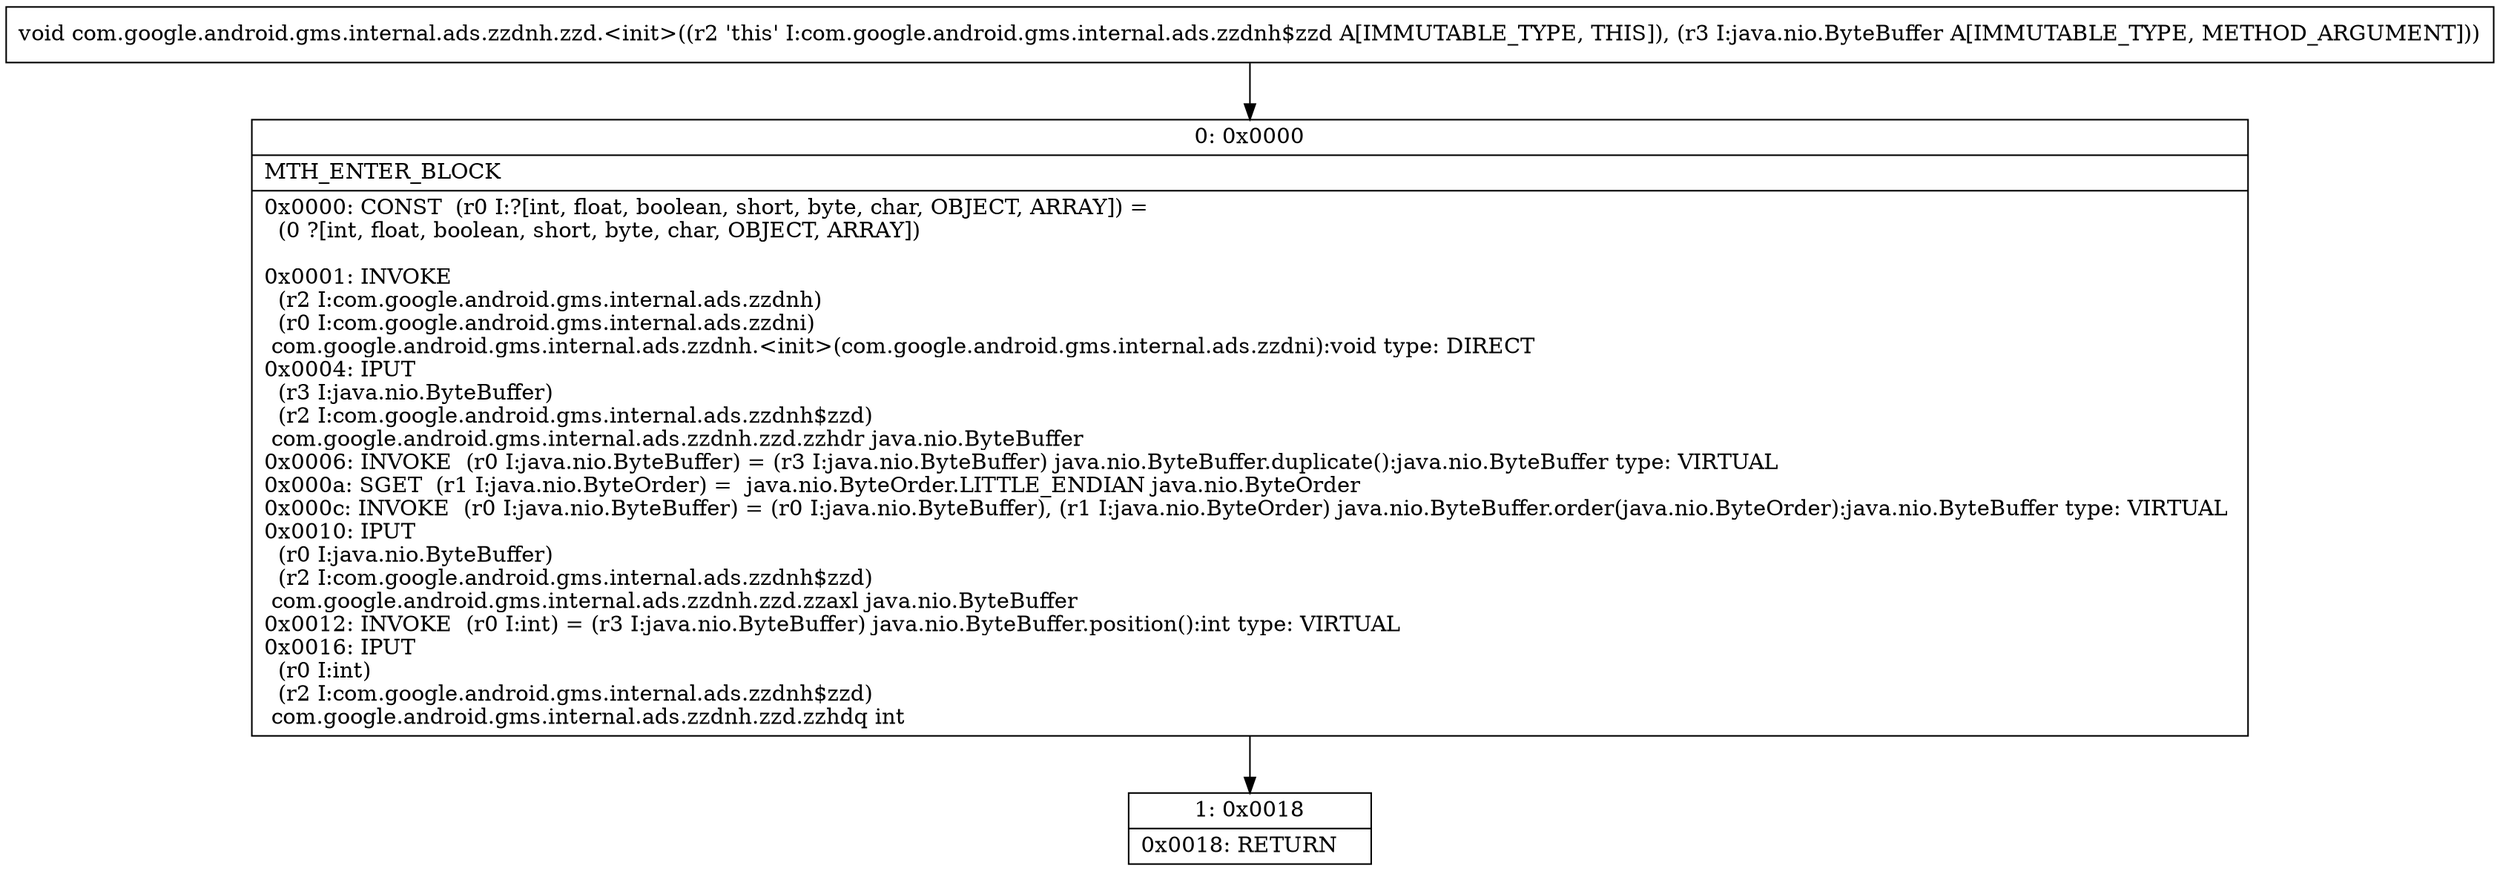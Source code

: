 digraph "CFG forcom.google.android.gms.internal.ads.zzdnh.zzd.\<init\>(Ljava\/nio\/ByteBuffer;)V" {
Node_0 [shape=record,label="{0\:\ 0x0000|MTH_ENTER_BLOCK\l|0x0000: CONST  (r0 I:?[int, float, boolean, short, byte, char, OBJECT, ARRAY]) = \l  (0 ?[int, float, boolean, short, byte, char, OBJECT, ARRAY])\l \l0x0001: INVOKE  \l  (r2 I:com.google.android.gms.internal.ads.zzdnh)\l  (r0 I:com.google.android.gms.internal.ads.zzdni)\l com.google.android.gms.internal.ads.zzdnh.\<init\>(com.google.android.gms.internal.ads.zzdni):void type: DIRECT \l0x0004: IPUT  \l  (r3 I:java.nio.ByteBuffer)\l  (r2 I:com.google.android.gms.internal.ads.zzdnh$zzd)\l com.google.android.gms.internal.ads.zzdnh.zzd.zzhdr java.nio.ByteBuffer \l0x0006: INVOKE  (r0 I:java.nio.ByteBuffer) = (r3 I:java.nio.ByteBuffer) java.nio.ByteBuffer.duplicate():java.nio.ByteBuffer type: VIRTUAL \l0x000a: SGET  (r1 I:java.nio.ByteOrder) =  java.nio.ByteOrder.LITTLE_ENDIAN java.nio.ByteOrder \l0x000c: INVOKE  (r0 I:java.nio.ByteBuffer) = (r0 I:java.nio.ByteBuffer), (r1 I:java.nio.ByteOrder) java.nio.ByteBuffer.order(java.nio.ByteOrder):java.nio.ByteBuffer type: VIRTUAL \l0x0010: IPUT  \l  (r0 I:java.nio.ByteBuffer)\l  (r2 I:com.google.android.gms.internal.ads.zzdnh$zzd)\l com.google.android.gms.internal.ads.zzdnh.zzd.zzaxl java.nio.ByteBuffer \l0x0012: INVOKE  (r0 I:int) = (r3 I:java.nio.ByteBuffer) java.nio.ByteBuffer.position():int type: VIRTUAL \l0x0016: IPUT  \l  (r0 I:int)\l  (r2 I:com.google.android.gms.internal.ads.zzdnh$zzd)\l com.google.android.gms.internal.ads.zzdnh.zzd.zzhdq int \l}"];
Node_1 [shape=record,label="{1\:\ 0x0018|0x0018: RETURN   \l}"];
MethodNode[shape=record,label="{void com.google.android.gms.internal.ads.zzdnh.zzd.\<init\>((r2 'this' I:com.google.android.gms.internal.ads.zzdnh$zzd A[IMMUTABLE_TYPE, THIS]), (r3 I:java.nio.ByteBuffer A[IMMUTABLE_TYPE, METHOD_ARGUMENT])) }"];
MethodNode -> Node_0;
Node_0 -> Node_1;
}

